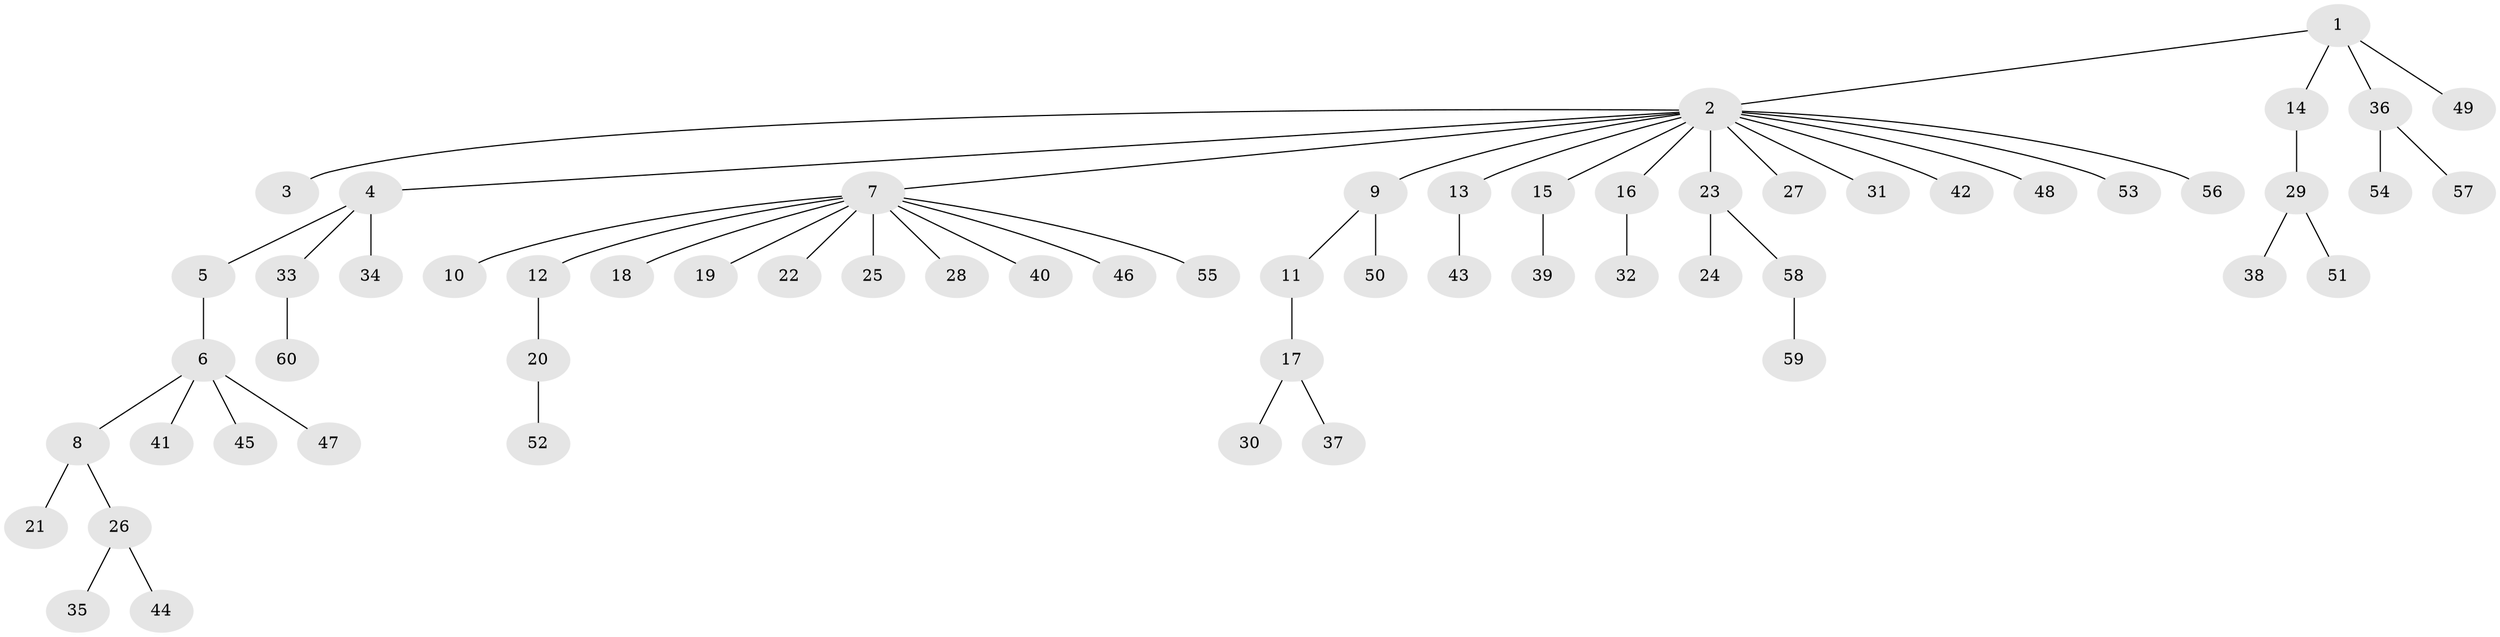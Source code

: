 // coarse degree distribution, {4: 0.06976744186046512, 14: 0.023255813953488372, 10: 0.023255813953488372, 2: 0.23255813953488372, 1: 0.6511627906976745}
// Generated by graph-tools (version 1.1) at 2025/41/03/06/25 10:41:49]
// undirected, 60 vertices, 59 edges
graph export_dot {
graph [start="1"]
  node [color=gray90,style=filled];
  1;
  2;
  3;
  4;
  5;
  6;
  7;
  8;
  9;
  10;
  11;
  12;
  13;
  14;
  15;
  16;
  17;
  18;
  19;
  20;
  21;
  22;
  23;
  24;
  25;
  26;
  27;
  28;
  29;
  30;
  31;
  32;
  33;
  34;
  35;
  36;
  37;
  38;
  39;
  40;
  41;
  42;
  43;
  44;
  45;
  46;
  47;
  48;
  49;
  50;
  51;
  52;
  53;
  54;
  55;
  56;
  57;
  58;
  59;
  60;
  1 -- 2;
  1 -- 14;
  1 -- 36;
  1 -- 49;
  2 -- 3;
  2 -- 4;
  2 -- 7;
  2 -- 9;
  2 -- 13;
  2 -- 15;
  2 -- 16;
  2 -- 23;
  2 -- 27;
  2 -- 31;
  2 -- 42;
  2 -- 48;
  2 -- 53;
  2 -- 56;
  4 -- 5;
  4 -- 33;
  4 -- 34;
  5 -- 6;
  6 -- 8;
  6 -- 41;
  6 -- 45;
  6 -- 47;
  7 -- 10;
  7 -- 12;
  7 -- 18;
  7 -- 19;
  7 -- 22;
  7 -- 25;
  7 -- 28;
  7 -- 40;
  7 -- 46;
  7 -- 55;
  8 -- 21;
  8 -- 26;
  9 -- 11;
  9 -- 50;
  11 -- 17;
  12 -- 20;
  13 -- 43;
  14 -- 29;
  15 -- 39;
  16 -- 32;
  17 -- 30;
  17 -- 37;
  20 -- 52;
  23 -- 24;
  23 -- 58;
  26 -- 35;
  26 -- 44;
  29 -- 38;
  29 -- 51;
  33 -- 60;
  36 -- 54;
  36 -- 57;
  58 -- 59;
}
